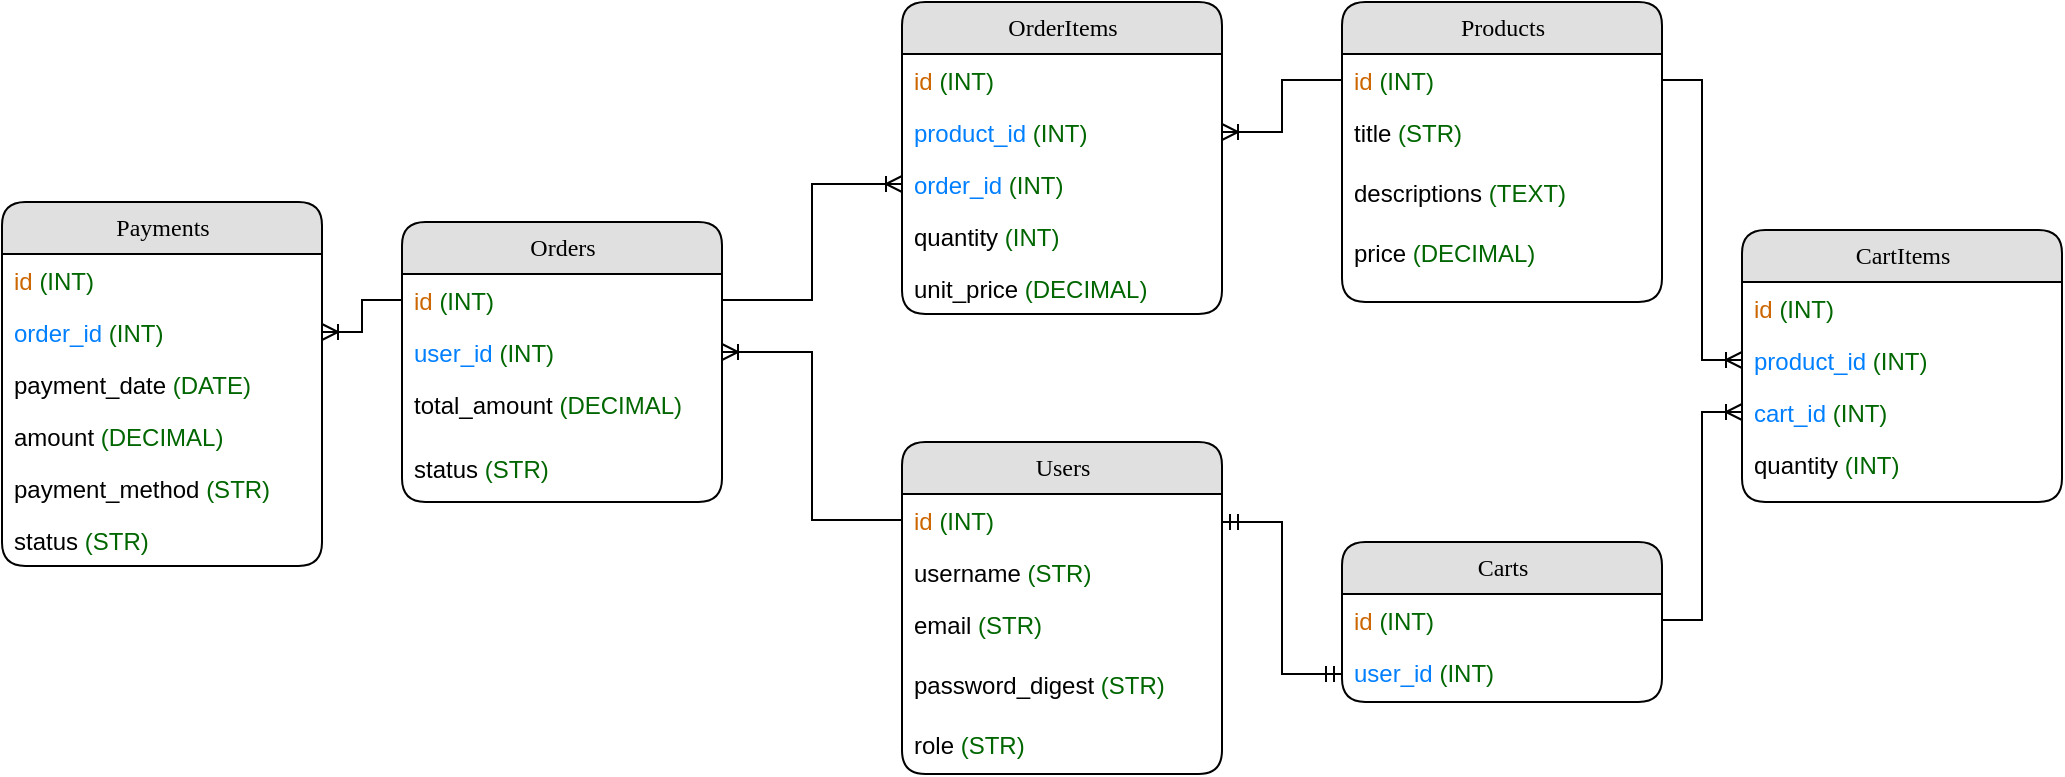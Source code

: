 <mxfile version="24.2.2" type="github">
  <diagram name="Page-1" id="b520641d-4fe3-3701-9064-5fc419738815">
    <mxGraphModel dx="1193" dy="624" grid="1" gridSize="10" guides="1" tooltips="1" connect="1" arrows="1" fold="1" page="1" pageScale="1" pageWidth="1100" pageHeight="850" background="none" math="0" shadow="0">
      <root>
        <mxCell id="0" />
        <mxCell id="1" parent="0" />
        <mxCell id="21ea969265ad0168-6" value="Users" style="swimlane;html=1;fontStyle=0;childLayout=stackLayout;horizontal=1;startSize=26;fillColor=#e0e0e0;horizontalStack=0;resizeParent=1;resizeLast=0;collapsible=1;marginBottom=0;swimlaneFillColor=#ffffff;align=center;rounded=1;shadow=0;comic=0;labelBackgroundColor=none;strokeWidth=1;fontFamily=Verdana;fontSize=12" parent="1" vertex="1">
          <mxGeometry x="485" y="310" width="160" height="166" as="geometry">
            <mxRectangle x="160" y="74" width="70" height="30" as="alternateBounds" />
          </mxGeometry>
        </mxCell>
        <mxCell id="cT_zoDqVWwbqLLkgSUqI-38" value="&lt;font color=&quot;#cc6600&quot;&gt;id&lt;/font&gt; &lt;font color=&quot;#006600&quot;&gt;(INT)&lt;/font&gt;" style="text;html=1;strokeColor=none;fillColor=none;spacingLeft=4;spacingRight=4;whiteSpace=wrap;overflow=hidden;rotatable=0;points=[[0,0.5],[1,0.5]];portConstraint=eastwest;align=left;" vertex="1" parent="21ea969265ad0168-6">
          <mxGeometry y="26" width="160" height="26" as="geometry" />
        </mxCell>
        <mxCell id="21ea969265ad0168-8" value="username &lt;font color=&quot;#006600&quot;&gt;(STR)&lt;/font&gt;" style="text;html=1;strokeColor=none;fillColor=none;spacingLeft=4;spacingRight=4;whiteSpace=wrap;overflow=hidden;rotatable=0;points=[[0,0.5],[1,0.5]];portConstraint=eastwest;" parent="21ea969265ad0168-6" vertex="1">
          <mxGeometry y="52" width="160" height="26" as="geometry" />
        </mxCell>
        <mxCell id="21ea969265ad0168-9" value="email &lt;font color=&quot;#006600&quot;&gt;(STR)&lt;/font&gt;" style="text;html=1;strokeColor=none;fillColor=none;spacingLeft=4;spacingRight=4;whiteSpace=wrap;overflow=hidden;rotatable=0;points=[[0,0.5],[1,0.5]];portConstraint=eastwest;" parent="21ea969265ad0168-6" vertex="1">
          <mxGeometry y="78" width="160" height="30" as="geometry" />
        </mxCell>
        <mxCell id="cT_zoDqVWwbqLLkgSUqI-1" value="password_digest &lt;font color=&quot;#006600&quot;&gt;(STR)&lt;/font&gt;" style="text;html=1;strokeColor=none;fillColor=none;spacingLeft=4;spacingRight=4;whiteSpace=wrap;overflow=hidden;rotatable=0;points=[[0,0.5],[1,0.5]];portConstraint=eastwest;" vertex="1" parent="21ea969265ad0168-6">
          <mxGeometry y="108" width="160" height="30" as="geometry" />
        </mxCell>
        <mxCell id="cT_zoDqVWwbqLLkgSUqI-2" value="role &lt;font color=&quot;#006600&quot;&gt;(STR)&lt;/font&gt;" style="text;html=1;strokeColor=none;fillColor=none;spacingLeft=4;spacingRight=4;whiteSpace=wrap;overflow=hidden;rotatable=0;points=[[0,0.5],[1,0.5]];portConstraint=eastwest;" vertex="1" parent="21ea969265ad0168-6">
          <mxGeometry y="138" width="160" height="20" as="geometry" />
        </mxCell>
        <mxCell id="21ea969265ad0168-14" value="Payments" style="swimlane;html=1;fontStyle=0;childLayout=stackLayout;horizontal=1;startSize=26;fillColor=#e0e0e0;horizontalStack=0;resizeParent=1;resizeLast=0;collapsible=1;marginBottom=0;swimlaneFillColor=#ffffff;align=center;rounded=1;shadow=0;comic=0;labelBackgroundColor=none;strokeWidth=1;fontFamily=Verdana;fontSize=12" parent="1" vertex="1">
          <mxGeometry x="35" y="190" width="160" height="182" as="geometry" />
        </mxCell>
        <mxCell id="21ea969265ad0168-15" value="&lt;font color=&quot;#cc6600&quot;&gt;id &lt;/font&gt;&lt;font color=&quot;#006600&quot;&gt;(INT)&lt;/font&gt;" style="text;html=1;strokeColor=none;fillColor=none;spacingLeft=4;spacingRight=4;whiteSpace=wrap;overflow=hidden;rotatable=0;points=[[0,0.5],[1,0.5]];portConstraint=eastwest;" parent="21ea969265ad0168-14" vertex="1">
          <mxGeometry y="26" width="160" height="26" as="geometry" />
        </mxCell>
        <mxCell id="21ea969265ad0168-16" value="&lt;font color=&quot;#007fff&quot;&gt;order_id &lt;/font&gt;&lt;font color=&quot;#006600&quot;&gt;(INT)&lt;/font&gt;" style="text;html=1;strokeColor=none;fillColor=none;spacingLeft=4;spacingRight=4;whiteSpace=wrap;overflow=hidden;rotatable=0;points=[[0,0.5],[1,0.5]];portConstraint=eastwest;" parent="21ea969265ad0168-14" vertex="1">
          <mxGeometry y="52" width="160" height="26" as="geometry" />
        </mxCell>
        <mxCell id="21ea969265ad0168-17" value="payment_date &lt;font color=&quot;#006600&quot;&gt;(DATE)&lt;/font&gt;" style="text;html=1;strokeColor=none;fillColor=none;spacingLeft=4;spacingRight=4;whiteSpace=wrap;overflow=hidden;rotatable=0;points=[[0,0.5],[1,0.5]];portConstraint=eastwest;" parent="21ea969265ad0168-14" vertex="1">
          <mxGeometry y="78" width="160" height="26" as="geometry" />
        </mxCell>
        <mxCell id="cT_zoDqVWwbqLLkgSUqI-22" value="amount &lt;font color=&quot;#006600&quot;&gt;(DECIMAL)&lt;/font&gt;" style="text;html=1;strokeColor=none;fillColor=none;spacingLeft=4;spacingRight=4;whiteSpace=wrap;overflow=hidden;rotatable=0;points=[[0,0.5],[1,0.5]];portConstraint=eastwest;" vertex="1" parent="21ea969265ad0168-14">
          <mxGeometry y="104" width="160" height="26" as="geometry" />
        </mxCell>
        <mxCell id="cT_zoDqVWwbqLLkgSUqI-23" value="payment_method &lt;font color=&quot;#006600&quot;&gt;(STR)&lt;/font&gt;" style="text;html=1;strokeColor=none;fillColor=none;spacingLeft=4;spacingRight=4;whiteSpace=wrap;overflow=hidden;rotatable=0;points=[[0,0.5],[1,0.5]];portConstraint=eastwest;" vertex="1" parent="21ea969265ad0168-14">
          <mxGeometry y="130" width="160" height="26" as="geometry" />
        </mxCell>
        <mxCell id="cT_zoDqVWwbqLLkgSUqI-93" value="status&amp;nbsp;&lt;font color=&quot;#006600&quot;&gt;(STR)&lt;/font&gt;" style="text;html=1;strokeColor=none;fillColor=none;spacingLeft=4;spacingRight=4;whiteSpace=wrap;overflow=hidden;rotatable=0;points=[[0,0.5],[1,0.5]];portConstraint=eastwest;" vertex="1" parent="21ea969265ad0168-14">
          <mxGeometry y="156" width="160" height="26" as="geometry" />
        </mxCell>
        <mxCell id="cT_zoDqVWwbqLLkgSUqI-3" value="Products" style="swimlane;html=1;fontStyle=0;childLayout=stackLayout;horizontal=1;startSize=26;fillColor=#e0e0e0;horizontalStack=0;resizeParent=1;resizeLast=0;collapsible=1;marginBottom=0;swimlaneFillColor=#ffffff;align=center;rounded=1;shadow=0;comic=0;labelBackgroundColor=none;strokeWidth=1;fontFamily=Verdana;fontSize=12" vertex="1" parent="1">
          <mxGeometry x="705" y="90" width="160" height="150" as="geometry">
            <mxRectangle x="160" y="74" width="70" height="30" as="alternateBounds" />
          </mxGeometry>
        </mxCell>
        <mxCell id="cT_zoDqVWwbqLLkgSUqI-4" value="&lt;span style=&quot;background-color: rgb(255, 255, 255);&quot;&gt;&lt;font color=&quot;#cc6600&quot;&gt;id&lt;/font&gt; &lt;font color=&quot;#006600&quot;&gt;(INT)&lt;/font&gt;&lt;/span&gt;" style="text;html=1;strokeColor=none;fillColor=none;spacingLeft=4;spacingRight=4;whiteSpace=wrap;overflow=hidden;rotatable=0;points=[[0,0.5],[1,0.5]];portConstraint=eastwest;" vertex="1" parent="cT_zoDqVWwbqLLkgSUqI-3">
          <mxGeometry y="26" width="160" height="26" as="geometry" />
        </mxCell>
        <mxCell id="cT_zoDqVWwbqLLkgSUqI-6" value="title &lt;font color=&quot;#006600&quot;&gt;(STR)&lt;/font&gt;" style="text;html=1;strokeColor=none;fillColor=none;spacingLeft=4;spacingRight=4;whiteSpace=wrap;overflow=hidden;rotatable=0;points=[[0,0.5],[1,0.5]];portConstraint=eastwest;" vertex="1" parent="cT_zoDqVWwbqLLkgSUqI-3">
          <mxGeometry y="52" width="160" height="30" as="geometry" />
        </mxCell>
        <mxCell id="cT_zoDqVWwbqLLkgSUqI-7" value="descriptions &lt;font color=&quot;#006600&quot;&gt;(TEXT)&lt;/font&gt;" style="text;html=1;strokeColor=none;fillColor=none;spacingLeft=4;spacingRight=4;whiteSpace=wrap;overflow=hidden;rotatable=0;points=[[0,0.5],[1,0.5]];portConstraint=eastwest;" vertex="1" parent="cT_zoDqVWwbqLLkgSUqI-3">
          <mxGeometry y="82" width="160" height="30" as="geometry" />
        </mxCell>
        <mxCell id="cT_zoDqVWwbqLLkgSUqI-8" value="price &lt;font color=&quot;#006600&quot;&gt;(DECIMAL)&lt;/font&gt;" style="text;html=1;strokeColor=none;fillColor=none;spacingLeft=4;spacingRight=4;whiteSpace=wrap;overflow=hidden;rotatable=0;points=[[0,0.5],[1,0.5]];portConstraint=eastwest;" vertex="1" parent="cT_zoDqVWwbqLLkgSUqI-3">
          <mxGeometry y="112" width="160" height="20" as="geometry" />
        </mxCell>
        <mxCell id="cT_zoDqVWwbqLLkgSUqI-9" value="Orders" style="swimlane;html=1;fontStyle=0;childLayout=stackLayout;horizontal=1;startSize=26;fillColor=#e0e0e0;horizontalStack=0;resizeParent=1;resizeLast=0;collapsible=1;marginBottom=0;swimlaneFillColor=#ffffff;align=center;rounded=1;shadow=0;comic=0;labelBackgroundColor=none;strokeWidth=1;fontFamily=Verdana;fontSize=12" vertex="1" parent="1">
          <mxGeometry x="235" y="200" width="160" height="140" as="geometry">
            <mxRectangle x="160" y="74" width="70" height="30" as="alternateBounds" />
          </mxGeometry>
        </mxCell>
        <mxCell id="cT_zoDqVWwbqLLkgSUqI-10" value="&lt;font color=&quot;#cc6600&quot;&gt;id &lt;/font&gt;&lt;font color=&quot;#006600&quot;&gt;(INT)&lt;/font&gt;" style="text;html=1;strokeColor=none;fillColor=none;spacingLeft=4;spacingRight=4;whiteSpace=wrap;overflow=hidden;rotatable=0;points=[[0,0.5],[1,0.5]];portConstraint=eastwest;" vertex="1" parent="cT_zoDqVWwbqLLkgSUqI-9">
          <mxGeometry y="26" width="160" height="26" as="geometry" />
        </mxCell>
        <mxCell id="cT_zoDqVWwbqLLkgSUqI-69" value="&lt;font color=&quot;#007fff&quot;&gt;user_id&amp;nbsp;&lt;/font&gt;&lt;font color=&quot;#006600&quot;&gt;(INT)&lt;/font&gt;" style="text;html=1;strokeColor=none;fillColor=none;spacingLeft=4;spacingRight=4;whiteSpace=wrap;overflow=hidden;rotatable=0;points=[[0,0.5],[1,0.5]];portConstraint=eastwest;" vertex="1" parent="cT_zoDqVWwbqLLkgSUqI-9">
          <mxGeometry y="52" width="160" height="26" as="geometry" />
        </mxCell>
        <mxCell id="cT_zoDqVWwbqLLkgSUqI-14" value="total_amount &lt;font color=&quot;#006600&quot;&gt;(DECIMAL)&lt;/font&gt;" style="text;html=1;strokeColor=none;fillColor=none;spacingLeft=4;spacingRight=4;whiteSpace=wrap;overflow=hidden;rotatable=0;points=[[0,0.5],[1,0.5]];portConstraint=eastwest;" vertex="1" parent="cT_zoDqVWwbqLLkgSUqI-9">
          <mxGeometry y="78" width="160" height="32" as="geometry" />
        </mxCell>
        <mxCell id="cT_zoDqVWwbqLLkgSUqI-21" value="status &lt;font color=&quot;#006600&quot;&gt;(STR)&lt;/font&gt;" style="text;html=1;strokeColor=none;fillColor=none;spacingLeft=4;spacingRight=4;whiteSpace=wrap;overflow=hidden;rotatable=0;points=[[0,0.5],[1,0.5]];portConstraint=eastwest;" vertex="1" parent="cT_zoDqVWwbqLLkgSUqI-9">
          <mxGeometry y="110" width="160" height="30" as="geometry" />
        </mxCell>
        <mxCell id="cT_zoDqVWwbqLLkgSUqI-24" value="Carts" style="swimlane;html=1;fontStyle=0;childLayout=stackLayout;horizontal=1;startSize=26;fillColor=#e0e0e0;horizontalStack=0;resizeParent=1;resizeLast=0;collapsible=1;marginBottom=0;swimlaneFillColor=#ffffff;align=center;rounded=1;shadow=0;comic=0;labelBackgroundColor=none;strokeWidth=1;fontFamily=Verdana;fontSize=12" vertex="1" parent="1">
          <mxGeometry x="705" y="360" width="160" height="80" as="geometry" />
        </mxCell>
        <mxCell id="cT_zoDqVWwbqLLkgSUqI-25" value="&lt;font color=&quot;#cc6600&quot;&gt;id &lt;/font&gt;&lt;font color=&quot;#006600&quot;&gt;(INT)&lt;/font&gt;" style="text;html=1;strokeColor=none;fillColor=none;spacingLeft=4;spacingRight=4;whiteSpace=wrap;overflow=hidden;rotatable=0;points=[[0,0.5],[1,0.5]];portConstraint=eastwest;" vertex="1" parent="cT_zoDqVWwbqLLkgSUqI-24">
          <mxGeometry y="26" width="160" height="26" as="geometry" />
        </mxCell>
        <mxCell id="cT_zoDqVWwbqLLkgSUqI-52" value="&lt;font color=&quot;#007fff&quot;&gt;user_id &lt;/font&gt;&lt;font color=&quot;#006600&quot;&gt;(INT)&lt;/font&gt;" style="text;html=1;strokeColor=none;fillColor=none;spacingLeft=4;spacingRight=4;whiteSpace=wrap;overflow=hidden;rotatable=0;points=[[0,0.5],[1,0.5]];portConstraint=eastwest;" vertex="1" parent="cT_zoDqVWwbqLLkgSUqI-24">
          <mxGeometry y="52" width="160" height="28" as="geometry" />
        </mxCell>
        <mxCell id="cT_zoDqVWwbqLLkgSUqI-30" value="CartItems" style="swimlane;html=1;fontStyle=0;childLayout=stackLayout;horizontal=1;startSize=26;fillColor=#e0e0e0;horizontalStack=0;resizeParent=1;resizeLast=0;collapsible=1;marginBottom=0;swimlaneFillColor=#ffffff;align=center;rounded=1;shadow=0;comic=0;labelBackgroundColor=none;strokeWidth=1;fontFamily=Verdana;fontSize=12" vertex="1" parent="1">
          <mxGeometry x="905" y="204" width="160" height="136" as="geometry" />
        </mxCell>
        <mxCell id="cT_zoDqVWwbqLLkgSUqI-31" value="&lt;font color=&quot;#cc6600&quot;&gt;id &lt;/font&gt;&lt;font color=&quot;#006600&quot;&gt;(INT)&lt;/font&gt;" style="text;html=1;strokeColor=none;fillColor=none;spacingLeft=4;spacingRight=4;whiteSpace=wrap;overflow=hidden;rotatable=0;points=[[0,0.5],[1,0.5]];portConstraint=eastwest;" vertex="1" parent="cT_zoDqVWwbqLLkgSUqI-30">
          <mxGeometry y="26" width="160" height="26" as="geometry" />
        </mxCell>
        <mxCell id="cT_zoDqVWwbqLLkgSUqI-33" value="&lt;font color=&quot;#007fff&quot;&gt;product_id &lt;/font&gt;&lt;font color=&quot;#006600&quot;&gt;(INT)&lt;/font&gt;" style="text;html=1;strokeColor=none;fillColor=none;spacingLeft=4;spacingRight=4;whiteSpace=wrap;overflow=hidden;rotatable=0;points=[[0,0.5],[1,0.5]];portConstraint=eastwest;" vertex="1" parent="cT_zoDqVWwbqLLkgSUqI-30">
          <mxGeometry y="52" width="160" height="26" as="geometry" />
        </mxCell>
        <mxCell id="cT_zoDqVWwbqLLkgSUqI-32" value="&lt;font color=&quot;#007fff&quot;&gt;cart_id &lt;/font&gt;&lt;font color=&quot;#006600&quot;&gt;(INT)&lt;/font&gt;" style="text;html=1;strokeColor=none;fillColor=none;spacingLeft=4;spacingRight=4;whiteSpace=wrap;overflow=hidden;rotatable=0;points=[[0,0.5],[1,0.5]];portConstraint=eastwest;" vertex="1" parent="cT_zoDqVWwbqLLkgSUqI-30">
          <mxGeometry y="78" width="160" height="26" as="geometry" />
        </mxCell>
        <mxCell id="cT_zoDqVWwbqLLkgSUqI-34" value="quantity &lt;font color=&quot;#006600&quot;&gt;(INT)&lt;/font&gt;" style="text;html=1;strokeColor=none;fillColor=none;spacingLeft=4;spacingRight=4;whiteSpace=wrap;overflow=hidden;rotatable=0;points=[[0,0.5],[1,0.5]];portConstraint=eastwest;" vertex="1" parent="cT_zoDqVWwbqLLkgSUqI-30">
          <mxGeometry y="104" width="160" height="26" as="geometry" />
        </mxCell>
        <mxCell id="cT_zoDqVWwbqLLkgSUqI-61" value="OrderItems" style="swimlane;html=1;fontStyle=0;childLayout=stackLayout;horizontal=1;startSize=26;fillColor=#e0e0e0;horizontalStack=0;resizeParent=1;resizeLast=0;collapsible=1;marginBottom=0;swimlaneFillColor=#ffffff;align=center;rounded=1;shadow=0;comic=0;labelBackgroundColor=none;strokeWidth=1;fontFamily=Verdana;fontSize=12" vertex="1" parent="1">
          <mxGeometry x="485" y="90" width="160" height="156" as="geometry" />
        </mxCell>
        <mxCell id="cT_zoDqVWwbqLLkgSUqI-62" value="&lt;font color=&quot;#cc6600&quot;&gt;id&lt;/font&gt;&lt;font color=&quot;#007fff&quot;&gt; &lt;/font&gt;&lt;font color=&quot;#006600&quot;&gt;(INT)&lt;/font&gt;" style="text;html=1;strokeColor=none;fillColor=none;spacingLeft=4;spacingRight=4;whiteSpace=wrap;overflow=hidden;rotatable=0;points=[[0,0.5],[1,0.5]];portConstraint=eastwest;" vertex="1" parent="cT_zoDqVWwbqLLkgSUqI-61">
          <mxGeometry y="26" width="160" height="26" as="geometry" />
        </mxCell>
        <mxCell id="cT_zoDqVWwbqLLkgSUqI-63" value="&lt;font color=&quot;#007fff&quot;&gt;product_id &lt;/font&gt;&lt;font color=&quot;#006600&quot;&gt;(INT)&lt;/font&gt;" style="text;html=1;strokeColor=none;fillColor=none;spacingLeft=4;spacingRight=4;whiteSpace=wrap;overflow=hidden;rotatable=0;points=[[0,0.5],[1,0.5]];portConstraint=eastwest;" vertex="1" parent="cT_zoDqVWwbqLLkgSUqI-61">
          <mxGeometry y="52" width="160" height="26" as="geometry" />
        </mxCell>
        <mxCell id="cT_zoDqVWwbqLLkgSUqI-74" value="&lt;font color=&quot;#007fff&quot;&gt;order_id &lt;/font&gt;&lt;font color=&quot;#006600&quot;&gt;(INT)&lt;/font&gt;" style="text;html=1;strokeColor=none;fillColor=none;spacingLeft=4;spacingRight=4;whiteSpace=wrap;overflow=hidden;rotatable=0;points=[[0,0.5],[1,0.5]];portConstraint=eastwest;" vertex="1" parent="cT_zoDqVWwbqLLkgSUqI-61">
          <mxGeometry y="78" width="160" height="26" as="geometry" />
        </mxCell>
        <mxCell id="cT_zoDqVWwbqLLkgSUqI-75" value="quantity&lt;font color=&quot;#007fff&quot;&gt;&amp;nbsp;&lt;/font&gt;&lt;font color=&quot;#006600&quot;&gt;(INT)&lt;/font&gt;" style="text;html=1;strokeColor=none;fillColor=none;spacingLeft=4;spacingRight=4;whiteSpace=wrap;overflow=hidden;rotatable=0;points=[[0,0.5],[1,0.5]];portConstraint=eastwest;" vertex="1" parent="cT_zoDqVWwbqLLkgSUqI-61">
          <mxGeometry y="104" width="160" height="26" as="geometry" />
        </mxCell>
        <mxCell id="cT_zoDqVWwbqLLkgSUqI-76" value="unit_price&lt;font color=&quot;#007fff&quot;&gt;&amp;nbsp;&lt;/font&gt;&lt;font color=&quot;#006600&quot;&gt;(DECIMAL)&lt;/font&gt;" style="text;html=1;strokeColor=none;fillColor=none;spacingLeft=4;spacingRight=4;whiteSpace=wrap;overflow=hidden;rotatable=0;points=[[0,0.5],[1,0.5]];portConstraint=eastwest;" vertex="1" parent="cT_zoDqVWwbqLLkgSUqI-61">
          <mxGeometry y="130" width="160" height="26" as="geometry" />
        </mxCell>
        <mxCell id="cT_zoDqVWwbqLLkgSUqI-78" value="" style="edgeStyle=orthogonalEdgeStyle;fontSize=12;html=1;endArrow=ERoneToMany;rounded=0;exitX=1;exitY=0.5;exitDx=0;exitDy=0;entryX=0;entryY=0.5;entryDx=0;entryDy=0;" edge="1" parent="1" source="cT_zoDqVWwbqLLkgSUqI-25" target="cT_zoDqVWwbqLLkgSUqI-32">
          <mxGeometry width="100" height="100" relative="1" as="geometry">
            <mxPoint x="675" y="580" as="sourcePoint" />
            <mxPoint x="755" y="470" as="targetPoint" />
          </mxGeometry>
        </mxCell>
        <mxCell id="cT_zoDqVWwbqLLkgSUqI-87" value="" style="edgeStyle=entityRelationEdgeStyle;fontSize=12;html=1;endArrow=ERmandOne;startArrow=ERmandOne;rounded=0;exitX=1;exitY=0.538;exitDx=0;exitDy=0;exitPerimeter=0;entryX=0;entryY=0.5;entryDx=0;entryDy=0;" edge="1" parent="1" source="cT_zoDqVWwbqLLkgSUqI-38" target="cT_zoDqVWwbqLLkgSUqI-52">
          <mxGeometry width="100" height="100" relative="1" as="geometry">
            <mxPoint x="655" y="350" as="sourcePoint" />
            <mxPoint x="755" y="250" as="targetPoint" />
          </mxGeometry>
        </mxCell>
        <mxCell id="cT_zoDqVWwbqLLkgSUqI-88" value="" style="edgeStyle=orthogonalEdgeStyle;fontSize=12;html=1;endArrow=ERoneToMany;rounded=0;exitX=1;exitY=0.5;exitDx=0;exitDy=0;entryX=0;entryY=0.5;entryDx=0;entryDy=0;" edge="1" parent="1" source="cT_zoDqVWwbqLLkgSUqI-4" target="cT_zoDqVWwbqLLkgSUqI-33">
          <mxGeometry width="100" height="100" relative="1" as="geometry">
            <mxPoint x="935" y="120" as="sourcePoint" />
            <mxPoint x="1035" y="20" as="targetPoint" />
          </mxGeometry>
        </mxCell>
        <mxCell id="cT_zoDqVWwbqLLkgSUqI-89" value="" style="edgeStyle=orthogonalEdgeStyle;fontSize=12;html=1;endArrow=ERoneToMany;rounded=0;entryX=1;entryY=0.5;entryDx=0;entryDy=0;exitX=0;exitY=0.5;exitDx=0;exitDy=0;" edge="1" parent="1" source="cT_zoDqVWwbqLLkgSUqI-38" target="cT_zoDqVWwbqLLkgSUqI-69">
          <mxGeometry width="100" height="100" relative="1" as="geometry">
            <mxPoint x="535" y="380" as="sourcePoint" />
            <mxPoint x="635" y="280" as="targetPoint" />
          </mxGeometry>
        </mxCell>
        <mxCell id="cT_zoDqVWwbqLLkgSUqI-90" value="" style="edgeStyle=orthogonalEdgeStyle;fontSize=12;html=1;endArrow=ERoneToMany;rounded=0;exitX=1;exitY=0.5;exitDx=0;exitDy=0;entryX=0;entryY=0.5;entryDx=0;entryDy=0;" edge="1" parent="1" source="cT_zoDqVWwbqLLkgSUqI-10" target="cT_zoDqVWwbqLLkgSUqI-74">
          <mxGeometry width="100" height="100" relative="1" as="geometry">
            <mxPoint x="535" y="380" as="sourcePoint" />
            <mxPoint x="635" y="280" as="targetPoint" />
          </mxGeometry>
        </mxCell>
        <mxCell id="cT_zoDqVWwbqLLkgSUqI-91" value="" style="edgeStyle=entityRelationEdgeStyle;fontSize=12;html=1;endArrow=ERoneToMany;rounded=0;entryX=1;entryY=0.5;entryDx=0;entryDy=0;exitX=0;exitY=0.5;exitDx=0;exitDy=0;" edge="1" parent="1" source="cT_zoDqVWwbqLLkgSUqI-4" target="cT_zoDqVWwbqLLkgSUqI-63">
          <mxGeometry width="100" height="100" relative="1" as="geometry">
            <mxPoint x="535" y="380" as="sourcePoint" />
            <mxPoint x="635" y="280" as="targetPoint" />
          </mxGeometry>
        </mxCell>
        <mxCell id="cT_zoDqVWwbqLLkgSUqI-92" value="" style="edgeStyle=orthogonalEdgeStyle;fontSize=12;html=1;endArrow=ERoneToMany;rounded=0;entryX=1;entryY=0.5;entryDx=0;entryDy=0;exitX=0;exitY=0.5;exitDx=0;exitDy=0;" edge="1" parent="1" source="cT_zoDqVWwbqLLkgSUqI-10" target="21ea969265ad0168-16">
          <mxGeometry width="100" height="100" relative="1" as="geometry">
            <mxPoint x="535" y="380" as="sourcePoint" />
            <mxPoint x="635" y="280" as="targetPoint" />
          </mxGeometry>
        </mxCell>
      </root>
    </mxGraphModel>
  </diagram>
</mxfile>
